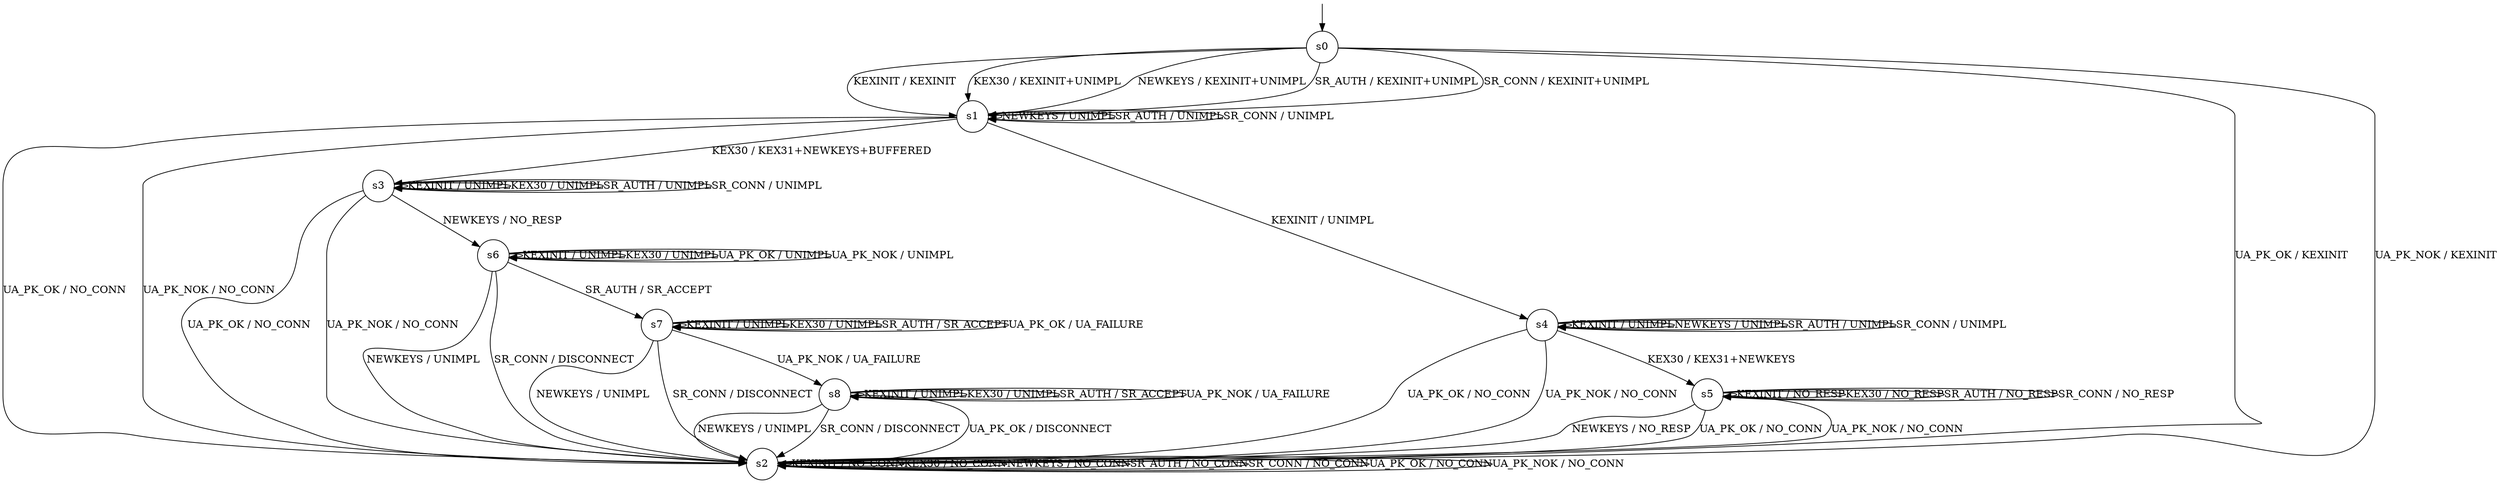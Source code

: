 digraph g {

	s0 [shape="circle" label="s0"];
	s1 [shape="circle" label="s1"];
	s2 [shape="circle" label="s2"];
	s3 [shape="circle" label="s3"];
	s4 [shape="circle" label="s4"];
	s5 [shape="circle" label="s5"];
	s6 [shape="circle" label="s6"];
	s7 [shape="circle" label="s7"];
	s8 [shape="circle" label="s8"];
	s0 -> s1 [label="KEXINIT / KEXINIT"];
	s0 -> s1 [label="KEX30 / KEXINIT+UNIMPL"];
	s0 -> s1 [label="NEWKEYS / KEXINIT+UNIMPL"];
	s0 -> s1 [label="SR_AUTH / KEXINIT+UNIMPL"];
	s0 -> s1 [label="SR_CONN / KEXINIT+UNIMPL"];
	s0 -> s2 [label="UA_PK_OK / KEXINIT"];
	s0 -> s2 [label="UA_PK_NOK / KEXINIT"];
	s1 -> s4 [label="KEXINIT / UNIMPL"];
	s1 -> s3 [label="KEX30 / KEX31+NEWKEYS+BUFFERED"];
	s1 -> s1 [label="NEWKEYS / UNIMPL"];
	s1 -> s1 [label="SR_AUTH / UNIMPL"];
	s1 -> s1 [label="SR_CONN / UNIMPL"];
	s1 -> s2 [label="UA_PK_OK / NO_CONN"];
	s1 -> s2 [label="UA_PK_NOK / NO_CONN"];
	s2 -> s2 [label="KEXINIT / NO_CONN"];
	s2 -> s2 [label="KEX30 / NO_CONN"];
	s2 -> s2 [label="NEWKEYS / NO_CONN"];
	s2 -> s2 [label="SR_AUTH / NO_CONN"];
	s2 -> s2 [label="SR_CONN / NO_CONN"];
	s2 -> s2 [label="UA_PK_OK / NO_CONN"];
	s2 -> s2 [label="UA_PK_NOK / NO_CONN"];
	s3 -> s3 [label="KEXINIT / UNIMPL"];
	s3 -> s3 [label="KEX30 / UNIMPL"];
	s3 -> s6 [label="NEWKEYS / NO_RESP"];
	s3 -> s3 [label="SR_AUTH / UNIMPL"];
	s3 -> s3 [label="SR_CONN / UNIMPL"];
	s3 -> s2 [label="UA_PK_OK / NO_CONN"];
	s3 -> s2 [label="UA_PK_NOK / NO_CONN"];
	s4 -> s4 [label="KEXINIT / UNIMPL"];
	s4 -> s5 [label="KEX30 / KEX31+NEWKEYS"];
	s4 -> s4 [label="NEWKEYS / UNIMPL"];
	s4 -> s4 [label="SR_AUTH / UNIMPL"];
	s4 -> s4 [label="SR_CONN / UNIMPL"];
	s4 -> s2 [label="UA_PK_OK / NO_CONN"];
	s4 -> s2 [label="UA_PK_NOK / NO_CONN"];
	s5 -> s5 [label="KEXINIT / NO_RESP"];
	s5 -> s5 [label="KEX30 / NO_RESP"];
	s5 -> s2 [label="NEWKEYS / NO_RESP"];
	s5 -> s5 [label="SR_AUTH / NO_RESP"];
	s5 -> s5 [label="SR_CONN / NO_RESP"];
	s5 -> s2 [label="UA_PK_OK / NO_CONN"];
	s5 -> s2 [label="UA_PK_NOK / NO_CONN"];
	s6 -> s6 [label="KEXINIT / UNIMPL"];
	s6 -> s6 [label="KEX30 / UNIMPL"];
	s6 -> s2 [label="NEWKEYS / UNIMPL"];
	s6 -> s7 [label="SR_AUTH / SR_ACCEPT"];
	s6 -> s2 [label="SR_CONN / DISCONNECT"];
	s6 -> s6 [label="UA_PK_OK / UNIMPL"];
	s6 -> s6 [label="UA_PK_NOK / UNIMPL"];
	s7 -> s7 [label="KEXINIT / UNIMPL"];
	s7 -> s7 [label="KEX30 / UNIMPL"];
	s7 -> s2 [label="NEWKEYS / UNIMPL"];
	s7 -> s7 [label="SR_AUTH / SR_ACCEPT"];
	s7 -> s2 [label="SR_CONN / DISCONNECT"];
	s7 -> s7 [label="UA_PK_OK / UA_FAILURE"];
	s7 -> s8 [label="UA_PK_NOK / UA_FAILURE"];
	s8 -> s8 [label="KEXINIT / UNIMPL"];
	s8 -> s8 [label="KEX30 / UNIMPL"];
	s8 -> s2 [label="NEWKEYS / UNIMPL"];
	s8 -> s8 [label="SR_AUTH / SR_ACCEPT"];
	s8 -> s2 [label="SR_CONN / DISCONNECT"];
	s8 -> s2 [label="UA_PK_OK / DISCONNECT"];
	s8 -> s8 [label="UA_PK_NOK / UA_FAILURE"];

__start0 [label="" shape="none" width="0" height="0"];
__start0 -> s0;

}
